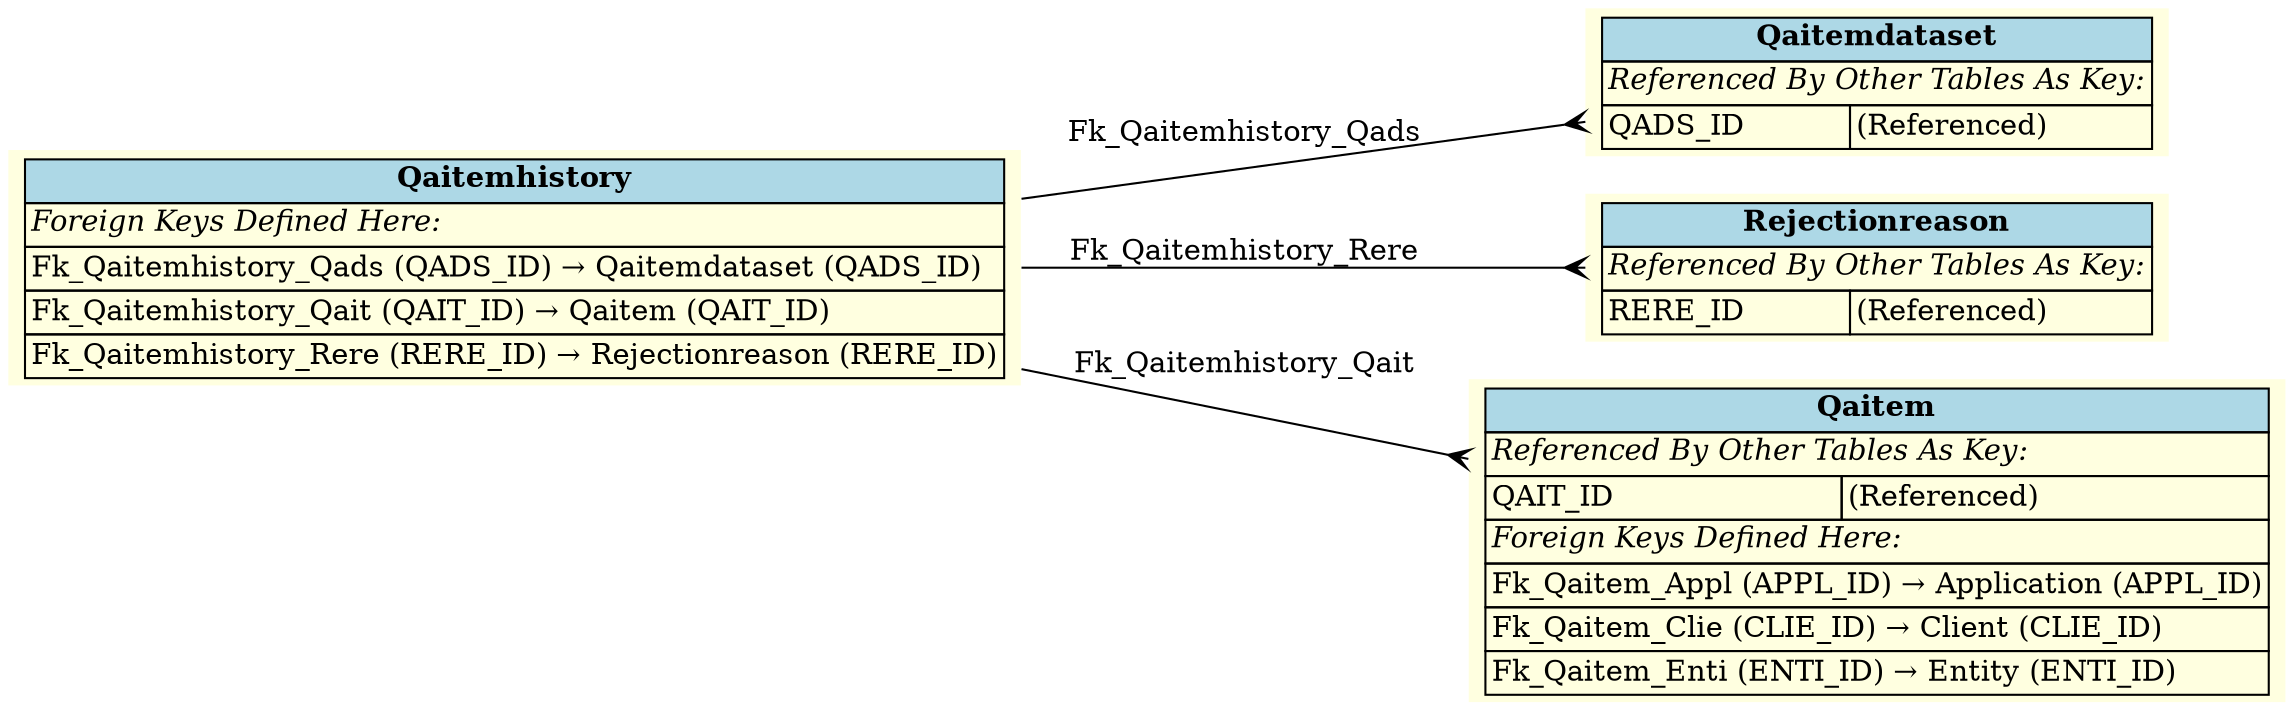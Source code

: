 digraph ERD {
  rankdir=LR;
  node [shape=plaintext, style=filled, fillcolor=lightyellow];
  edge [arrowhead=crow, arrowtail=none, dir=both, labelfontsize=10];

  "Qaitemdataset" [
    label=<
    <TABLE BORDER="0" CELLBORDER="1" CELLSPACING="0" BGCOLOR="lightyellow">
      <TR><TD COLSPAN="2" BGCOLOR="lightblue"><B>Qaitemdataset</B></TD></TR>
      <TR><TD COLSPAN="2" ALIGN="LEFT"><I>Referenced By Other Tables As Key:</I></TD></TR>
      <TR><TD ALIGN="LEFT">QADS_ID</TD><TD ALIGN="LEFT">(Referenced)</TD></TR>
    </TABLE>
    >
  ];

  "Rejectionreason" [
    label=<
    <TABLE BORDER="0" CELLBORDER="1" CELLSPACING="0" BGCOLOR="lightyellow">
      <TR><TD COLSPAN="2" BGCOLOR="lightblue"><B>Rejectionreason</B></TD></TR>
      <TR><TD COLSPAN="2" ALIGN="LEFT"><I>Referenced By Other Tables As Key:</I></TD></TR>
      <TR><TD ALIGN="LEFT">RERE_ID</TD><TD ALIGN="LEFT">(Referenced)</TD></TR>
    </TABLE>
    >
  ];

  "Qaitemhistory" [
    label=<
    <TABLE BORDER="0" CELLBORDER="1" CELLSPACING="0" BGCOLOR="lightyellow">
      <TR><TD COLSPAN="2" BGCOLOR="lightblue"><B>Qaitemhistory</B></TD></TR>
      <TR><TD COLSPAN="2" ALIGN="LEFT"><I>Foreign Keys Defined Here:</I></TD></TR>
      <TR><TD ALIGN="LEFT" COLSPAN="2">Fk_Qaitemhistory_Qads (QADS_ID) &rarr; Qaitemdataset (QADS_ID)</TD></TR>
      <TR><TD ALIGN="LEFT" COLSPAN="2">Fk_Qaitemhistory_Qait (QAIT_ID) &rarr; Qaitem (QAIT_ID)</TD></TR>
      <TR><TD ALIGN="LEFT" COLSPAN="2">Fk_Qaitemhistory_Rere (RERE_ID) &rarr; Rejectionreason (RERE_ID)</TD></TR>
    </TABLE>
    >
  ];

  "Qaitem" [
    label=<
    <TABLE BORDER="0" CELLBORDER="1" CELLSPACING="0" BGCOLOR="lightyellow">
      <TR><TD COLSPAN="2" BGCOLOR="lightblue"><B>Qaitem</B></TD></TR>
      <TR><TD COLSPAN="2" ALIGN="LEFT"><I>Referenced By Other Tables As Key:</I></TD></TR>
      <TR><TD ALIGN="LEFT">QAIT_ID</TD><TD ALIGN="LEFT">(Referenced)</TD></TR>
      <TR><TD COLSPAN="2" ALIGN="LEFT"><I>Foreign Keys Defined Here:</I></TD></TR>
      <TR><TD ALIGN="LEFT" COLSPAN="2">Fk_Qaitem_Appl (APPL_ID) &rarr; Application (APPL_ID)</TD></TR>
      <TR><TD ALIGN="LEFT" COLSPAN="2">Fk_Qaitem_Clie (CLIE_ID) &rarr; Client (CLIE_ID)</TD></TR>
      <TR><TD ALIGN="LEFT" COLSPAN="2">Fk_Qaitem_Enti (ENTI_ID) &rarr; Entity (ENTI_ID)</TD></TR>
    </TABLE>
    >
  ];

  "Qaitemhistory" -> "Qaitem" [label=" Fk_Qaitemhistory_Qait "];
  "Qaitemhistory" -> "Qaitemdataset" [label=" Fk_Qaitemhistory_Qads "];
  "Qaitemhistory" -> "Rejectionreason" [label=" Fk_Qaitemhistory_Rere "];
}
